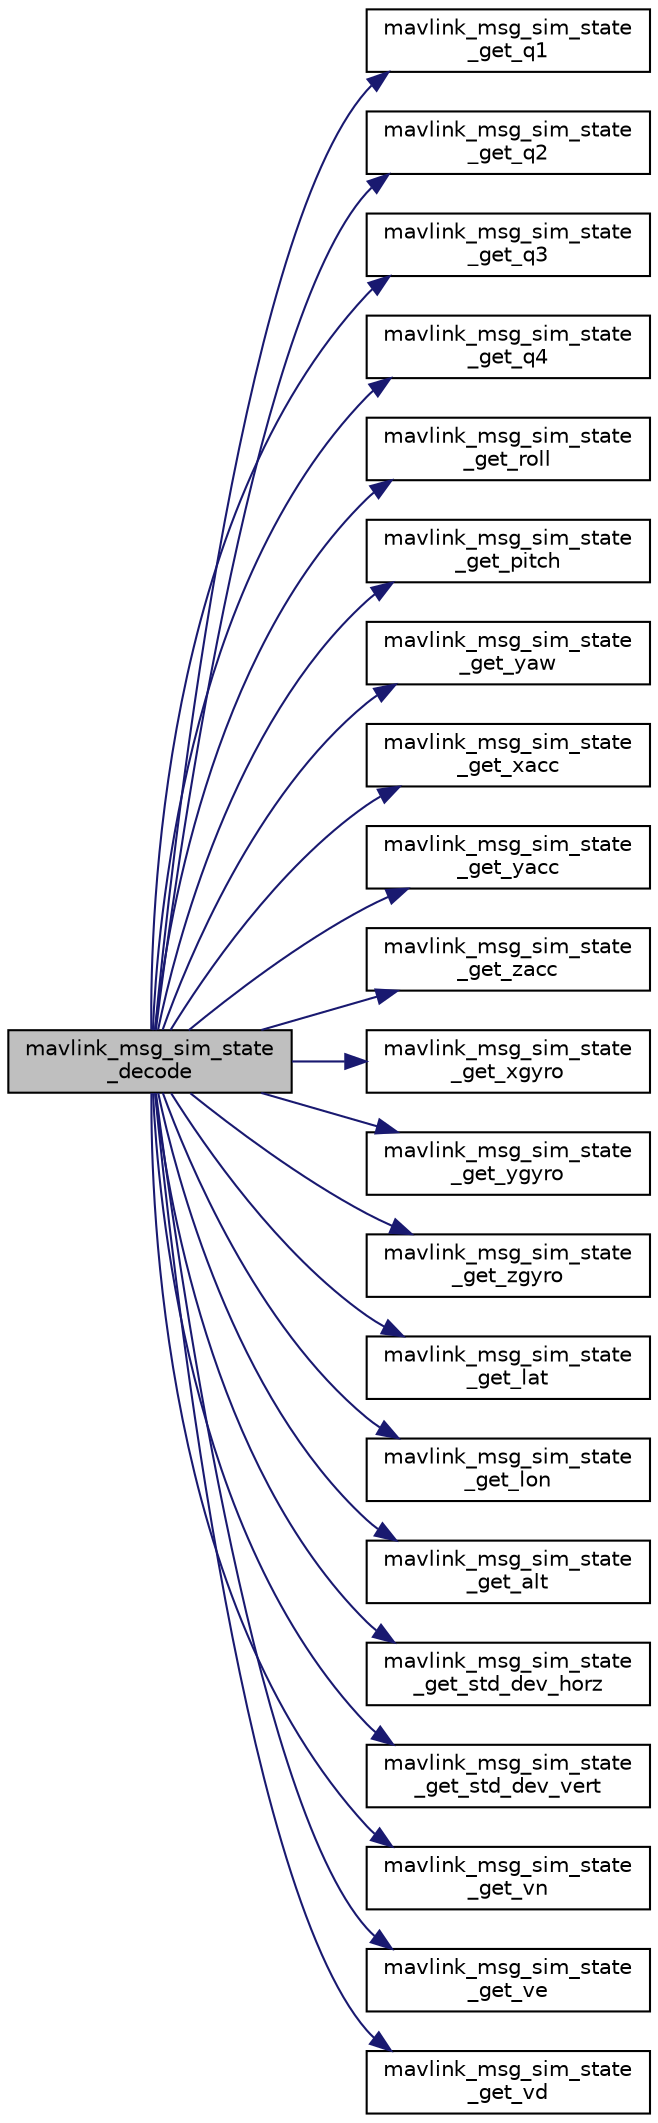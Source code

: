 digraph "mavlink_msg_sim_state_decode"
{
 // INTERACTIVE_SVG=YES
  edge [fontname="Helvetica",fontsize="10",labelfontname="Helvetica",labelfontsize="10"];
  node [fontname="Helvetica",fontsize="10",shape=record];
  rankdir="LR";
  Node1 [label="mavlink_msg_sim_state\l_decode",height=0.2,width=0.4,color="black", fillcolor="grey75", style="filled" fontcolor="black"];
  Node1 -> Node2 [color="midnightblue",fontsize="10",style="solid",fontname="Helvetica"];
  Node2 [label="mavlink_msg_sim_state\l_get_q1",height=0.2,width=0.4,color="black", fillcolor="white", style="filled",URL="$mavlink__msg__sim__state_8h.html#a7cc1ee197aecf57a26ffdaea6deb4e4a",tooltip="Send a sim_state message. "];
  Node1 -> Node3 [color="midnightblue",fontsize="10",style="solid",fontname="Helvetica"];
  Node3 [label="mavlink_msg_sim_state\l_get_q2",height=0.2,width=0.4,color="black", fillcolor="white", style="filled",URL="$mavlink__msg__sim__state_8h.html#a7f13505f6f0fc3be591bb08f51b62d91",tooltip="Get field q2 from sim_state message. "];
  Node1 -> Node4 [color="midnightblue",fontsize="10",style="solid",fontname="Helvetica"];
  Node4 [label="mavlink_msg_sim_state\l_get_q3",height=0.2,width=0.4,color="black", fillcolor="white", style="filled",URL="$mavlink__msg__sim__state_8h.html#af8171b0168cd8c51f95cd834454952fc",tooltip="Get field q3 from sim_state message. "];
  Node1 -> Node5 [color="midnightblue",fontsize="10",style="solid",fontname="Helvetica"];
  Node5 [label="mavlink_msg_sim_state\l_get_q4",height=0.2,width=0.4,color="black", fillcolor="white", style="filled",URL="$mavlink__msg__sim__state_8h.html#acc416d5c84d117b1701c8b2a5da252cc",tooltip="Get field q4 from sim_state message. "];
  Node1 -> Node6 [color="midnightblue",fontsize="10",style="solid",fontname="Helvetica"];
  Node6 [label="mavlink_msg_sim_state\l_get_roll",height=0.2,width=0.4,color="black", fillcolor="white", style="filled",URL="$mavlink__msg__sim__state_8h.html#a50e9d5aa980673fb092a8167b14f9f38",tooltip="Get field roll from sim_state message. "];
  Node1 -> Node7 [color="midnightblue",fontsize="10",style="solid",fontname="Helvetica"];
  Node7 [label="mavlink_msg_sim_state\l_get_pitch",height=0.2,width=0.4,color="black", fillcolor="white", style="filled",URL="$mavlink__msg__sim__state_8h.html#ac854f46bc0984c41345f330b6fb62a99",tooltip="Get field pitch from sim_state message. "];
  Node1 -> Node8 [color="midnightblue",fontsize="10",style="solid",fontname="Helvetica"];
  Node8 [label="mavlink_msg_sim_state\l_get_yaw",height=0.2,width=0.4,color="black", fillcolor="white", style="filled",URL="$mavlink__msg__sim__state_8h.html#a562de2a86a1d48149aaa2479504128ec",tooltip="Get field yaw from sim_state message. "];
  Node1 -> Node9 [color="midnightblue",fontsize="10",style="solid",fontname="Helvetica"];
  Node9 [label="mavlink_msg_sim_state\l_get_xacc",height=0.2,width=0.4,color="black", fillcolor="white", style="filled",URL="$mavlink__msg__sim__state_8h.html#aedd3e7dc3bca089a945d1df1eb825bdb",tooltip="Get field xacc from sim_state message. "];
  Node1 -> Node10 [color="midnightblue",fontsize="10",style="solid",fontname="Helvetica"];
  Node10 [label="mavlink_msg_sim_state\l_get_yacc",height=0.2,width=0.4,color="black", fillcolor="white", style="filled",URL="$mavlink__msg__sim__state_8h.html#ac036991b9d5452686ff7eaca51f6b71e",tooltip="Get field yacc from sim_state message. "];
  Node1 -> Node11 [color="midnightblue",fontsize="10",style="solid",fontname="Helvetica"];
  Node11 [label="mavlink_msg_sim_state\l_get_zacc",height=0.2,width=0.4,color="black", fillcolor="white", style="filled",URL="$mavlink__msg__sim__state_8h.html#a887b7b53bcdcde7670941da5d52ac0df",tooltip="Get field zacc from sim_state message. "];
  Node1 -> Node12 [color="midnightblue",fontsize="10",style="solid",fontname="Helvetica"];
  Node12 [label="mavlink_msg_sim_state\l_get_xgyro",height=0.2,width=0.4,color="black", fillcolor="white", style="filled",URL="$mavlink__msg__sim__state_8h.html#a9854735c044182f64288307b8f5aaf11",tooltip="Get field xgyro from sim_state message. "];
  Node1 -> Node13 [color="midnightblue",fontsize="10",style="solid",fontname="Helvetica"];
  Node13 [label="mavlink_msg_sim_state\l_get_ygyro",height=0.2,width=0.4,color="black", fillcolor="white", style="filled",URL="$mavlink__msg__sim__state_8h.html#a3d1dfd589231e3321a0d2cbe90f5f51b",tooltip="Get field ygyro from sim_state message. "];
  Node1 -> Node14 [color="midnightblue",fontsize="10",style="solid",fontname="Helvetica"];
  Node14 [label="mavlink_msg_sim_state\l_get_zgyro",height=0.2,width=0.4,color="black", fillcolor="white", style="filled",URL="$mavlink__msg__sim__state_8h.html#a7b6c7315140d6b7c7954af75c063264a",tooltip="Get field zgyro from sim_state message. "];
  Node1 -> Node15 [color="midnightblue",fontsize="10",style="solid",fontname="Helvetica"];
  Node15 [label="mavlink_msg_sim_state\l_get_lat",height=0.2,width=0.4,color="black", fillcolor="white", style="filled",URL="$mavlink__msg__sim__state_8h.html#a722571e90ac94d7b980f25f5945a40c1",tooltip="Get field lat from sim_state message. "];
  Node1 -> Node16 [color="midnightblue",fontsize="10",style="solid",fontname="Helvetica"];
  Node16 [label="mavlink_msg_sim_state\l_get_lon",height=0.2,width=0.4,color="black", fillcolor="white", style="filled",URL="$mavlink__msg__sim__state_8h.html#a3e708bec1f785a44ebb999c6b265ba38",tooltip="Get field lon from sim_state message. "];
  Node1 -> Node17 [color="midnightblue",fontsize="10",style="solid",fontname="Helvetica"];
  Node17 [label="mavlink_msg_sim_state\l_get_alt",height=0.2,width=0.4,color="black", fillcolor="white", style="filled",URL="$mavlink__msg__sim__state_8h.html#a2c29c0ddbd722c3f2720d11ef1e8394a",tooltip="Get field alt from sim_state message. "];
  Node1 -> Node18 [color="midnightblue",fontsize="10",style="solid",fontname="Helvetica"];
  Node18 [label="mavlink_msg_sim_state\l_get_std_dev_horz",height=0.2,width=0.4,color="black", fillcolor="white", style="filled",URL="$mavlink__msg__sim__state_8h.html#a2f8abad39ff3ff28754dc56bb8e7767e",tooltip="Get field std_dev_horz from sim_state message. "];
  Node1 -> Node19 [color="midnightblue",fontsize="10",style="solid",fontname="Helvetica"];
  Node19 [label="mavlink_msg_sim_state\l_get_std_dev_vert",height=0.2,width=0.4,color="black", fillcolor="white", style="filled",URL="$mavlink__msg__sim__state_8h.html#a860e80e0ee12edc21004671243cbe42a",tooltip="Get field std_dev_vert from sim_state message. "];
  Node1 -> Node20 [color="midnightblue",fontsize="10",style="solid",fontname="Helvetica"];
  Node20 [label="mavlink_msg_sim_state\l_get_vn",height=0.2,width=0.4,color="black", fillcolor="white", style="filled",URL="$mavlink__msg__sim__state_8h.html#a030a9f8597fbf7bd08516f3af93c0655",tooltip="Get field vn from sim_state message. "];
  Node1 -> Node21 [color="midnightblue",fontsize="10",style="solid",fontname="Helvetica"];
  Node21 [label="mavlink_msg_sim_state\l_get_ve",height=0.2,width=0.4,color="black", fillcolor="white", style="filled",URL="$mavlink__msg__sim__state_8h.html#aa24b7988b196d5222942904d23739966",tooltip="Get field ve from sim_state message. "];
  Node1 -> Node22 [color="midnightblue",fontsize="10",style="solid",fontname="Helvetica"];
  Node22 [label="mavlink_msg_sim_state\l_get_vd",height=0.2,width=0.4,color="black", fillcolor="white", style="filled",URL="$mavlink__msg__sim__state_8h.html#aa7c73ed8a060b5f32a10ea0b0d2ac322",tooltip="Get field vd from sim_state message. "];
}
